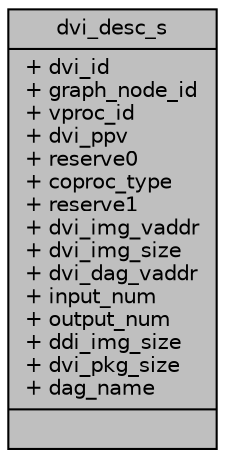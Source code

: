 digraph "dvi_desc_s"
{
 // INTERACTIVE_SVG=YES
 // LATEX_PDF_SIZE
  bgcolor="transparent";
  edge [fontname="Helvetica",fontsize="10",labelfontname="Helvetica",labelfontsize="10"];
  node [fontname="Helvetica",fontsize="10",shape=record];
  Node1 [label="{dvi_desc_s\n|+ dvi_id\l+ graph_node_id\l+ vproc_id\l+ dvi_ppv\l+ reserve0\l+ coproc_type\l+ reserve1\l+ dvi_img_vaddr\l+ dvi_img_size\l+ dvi_dag_vaddr\l+ input_num\l+ output_num\l+ ddi_img_size\l+ dvi_pkg_size\l+ dag_name\l|}",height=0.2,width=0.4,color="black", fillcolor="grey75", style="filled", fontcolor="black",tooltip=" "];
}
